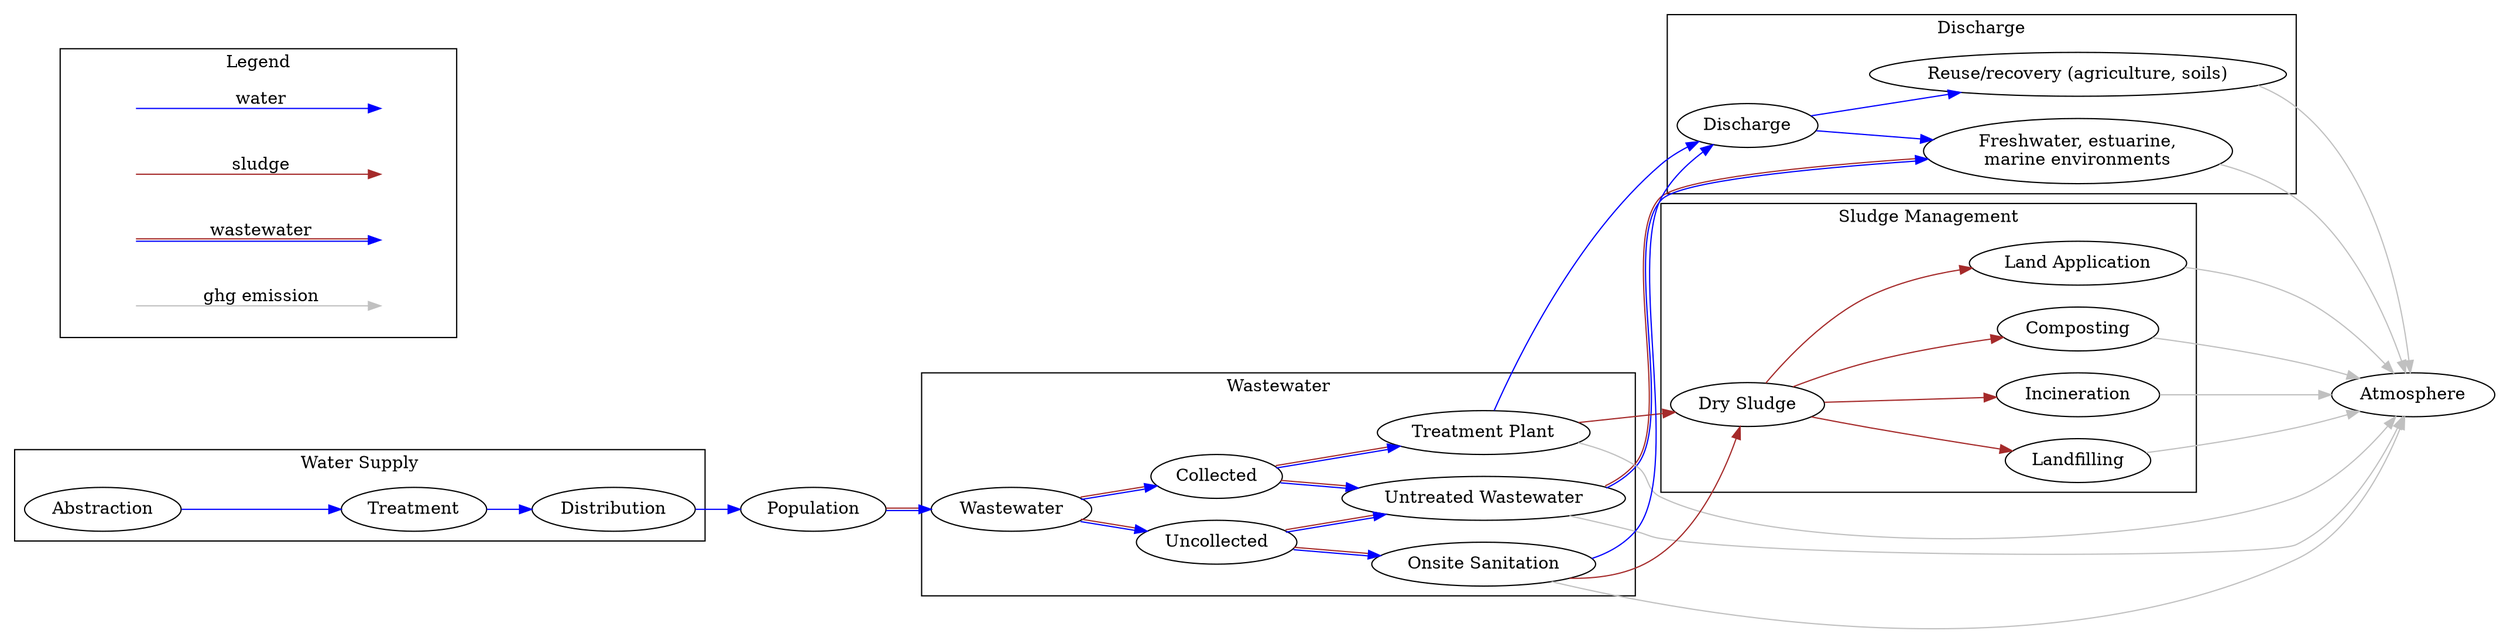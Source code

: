 digraph MyGraph {
  rankdir="LR";

  wsa [label="Abstraction"]
  wst [label="Treatment"]
  wsd [label="Distribution"]
  pop [label="Population"]
  ww  [label="Wastewater"]
  unc [label="Uncollected"]
  col [label="Collected"]
  unt [label="Untreated Wastewater"]
  wwt [label="Treatment Plant"]
  ons [label="Onsite Sanitation"]
  dis [label="Discharge"]
  riv [label="Freshwater, estuarine,\nmarine environments"]
  reu [label="Reuse/recovery (agriculture, soils)"]
  slu [label="Dry Sludge"]
  inc [label="Incineration"]
  laf [label="Landfilling"]
  lap [label="Land Application"]
  com [label="Composting"]

  subgraph cluster_ws {
    label="Water Supply"
    wsa -> wst -> wsd [color="blue"]
  }

  wsd -> pop [color="blue"]
  pop -> ww  [color="blue:brown"]

  subgraph cluster_ww{
    label="Wastewater"
    ww  -> {unc col} [color="blue:brown"]
    unc -> {unt ons} [color="blue:brown"]
    col -> {unt wwt} [color="blue:brown"]
  }

  subgraph cluster_dis {
    label="Discharge"
    unt -> riv [color="blue:brown"]
    ons -> dis [color="blue"]
    wwt -> dis [color="blue"]
    dis -> riv [color="blue"]
    dis -> reu [color="blue"]
  }

  subgraph cluster_sm{
    label="Sludge Management"
    {ons wwt} -> slu               [color="brown"]
    slu       -> {inc laf lap com} [color="brown"]
  }

  subgraph cluster_legend {
    rankdi="LR"
    label="Legend"
    legend_a[label="",shape="none"]
    legend_b[label="",shape="none"]
    legend_c[label="",shape="none"]
    legend_d[label="",shape="none"]
    legend_e[label="",shape="none"]
    legend_f[label="",shape="none"]
    legend_g[label="",shape="none"]
    legend_h[label="",shape="none"]
    legend_a -> legend_b [color="blue",       label="water"]
    legend_c -> legend_d [color="brown",      label="sludge"]
    legend_e -> legend_f [color="blue:brown", label="wastewater"]
    legend_g -> legend_h [color="grey",       label="ghg emission"]
  }

  {unt wwt ons riv reu inc laf lap com} -> Atmosphere [color="grey"]
}
